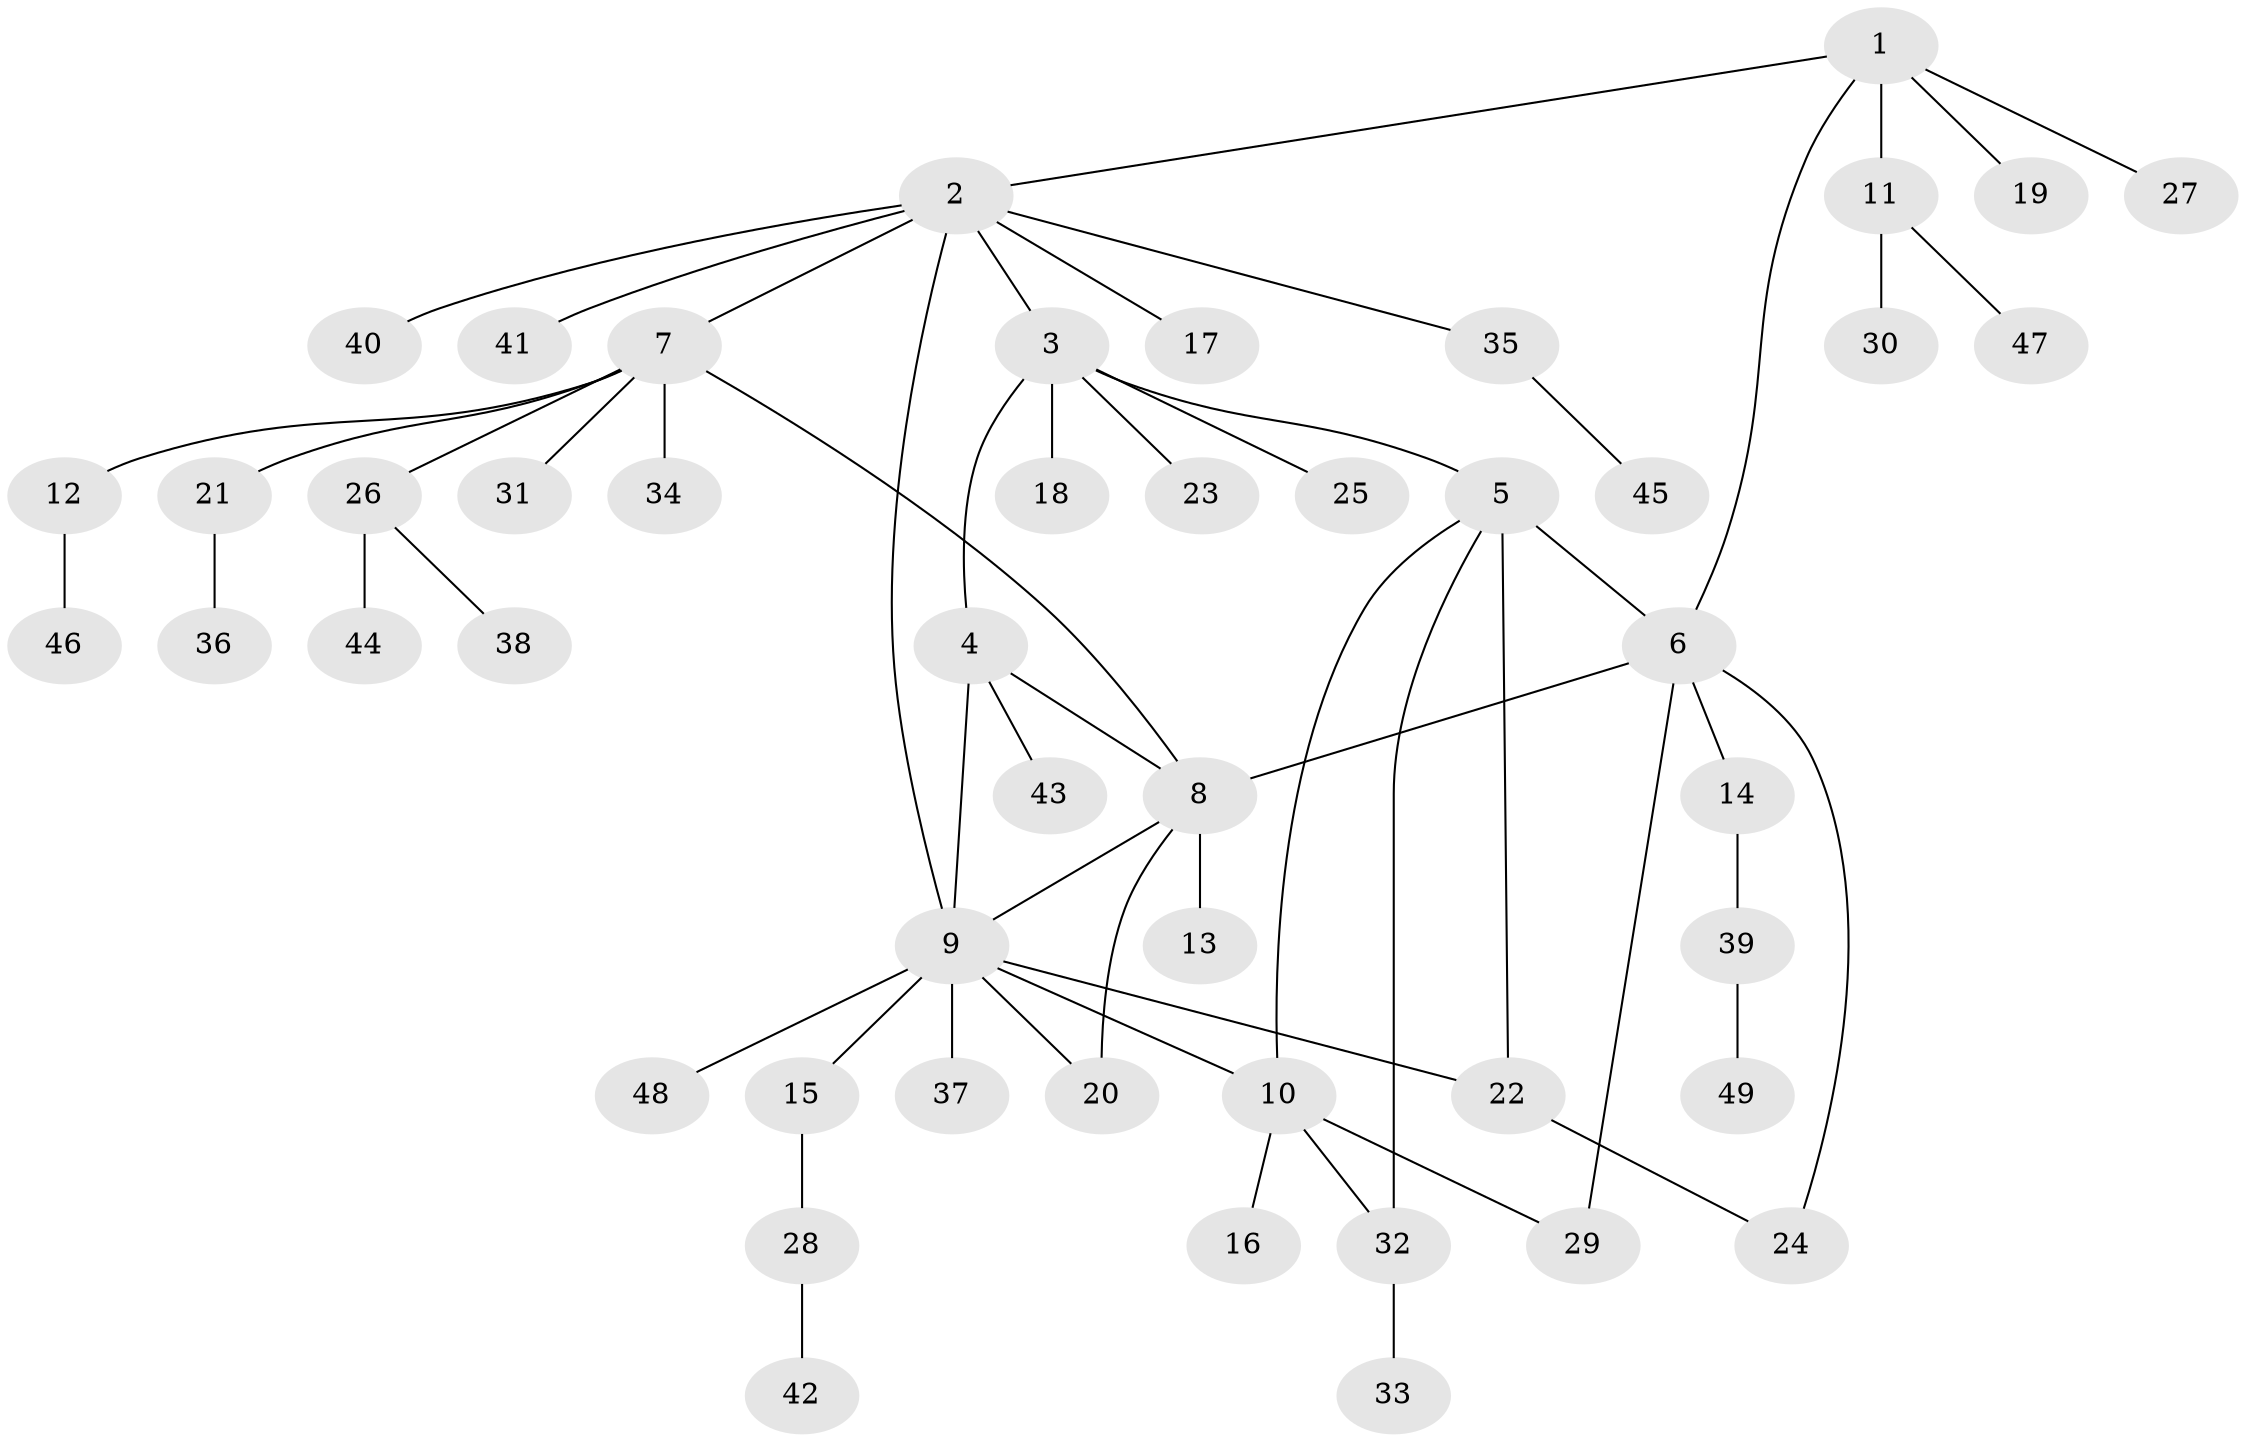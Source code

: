 // coarse degree distribution, {6: 0.05714285714285714, 13: 0.02857142857142857, 5: 0.11428571428571428, 4: 0.02857142857142857, 10: 0.02857142857142857, 1: 0.6, 2: 0.14285714285714285}
// Generated by graph-tools (version 1.1) at 2025/42/03/06/25 10:42:07]
// undirected, 49 vertices, 59 edges
graph export_dot {
graph [start="1"]
  node [color=gray90,style=filled];
  1;
  2;
  3;
  4;
  5;
  6;
  7;
  8;
  9;
  10;
  11;
  12;
  13;
  14;
  15;
  16;
  17;
  18;
  19;
  20;
  21;
  22;
  23;
  24;
  25;
  26;
  27;
  28;
  29;
  30;
  31;
  32;
  33;
  34;
  35;
  36;
  37;
  38;
  39;
  40;
  41;
  42;
  43;
  44;
  45;
  46;
  47;
  48;
  49;
  1 -- 2;
  1 -- 6;
  1 -- 11;
  1 -- 19;
  1 -- 27;
  2 -- 3;
  2 -- 7;
  2 -- 9;
  2 -- 17;
  2 -- 35;
  2 -- 40;
  2 -- 41;
  3 -- 4;
  3 -- 5;
  3 -- 18;
  3 -- 23;
  3 -- 25;
  4 -- 8;
  4 -- 9;
  4 -- 43;
  5 -- 6;
  5 -- 10;
  5 -- 22;
  5 -- 32;
  6 -- 8;
  6 -- 14;
  6 -- 24;
  6 -- 29;
  7 -- 8;
  7 -- 12;
  7 -- 21;
  7 -- 26;
  7 -- 31;
  7 -- 34;
  8 -- 9;
  8 -- 13;
  8 -- 20;
  9 -- 10;
  9 -- 15;
  9 -- 20;
  9 -- 22;
  9 -- 37;
  9 -- 48;
  10 -- 16;
  10 -- 29;
  10 -- 32;
  11 -- 30;
  11 -- 47;
  12 -- 46;
  14 -- 39;
  15 -- 28;
  21 -- 36;
  22 -- 24;
  26 -- 38;
  26 -- 44;
  28 -- 42;
  32 -- 33;
  35 -- 45;
  39 -- 49;
}
